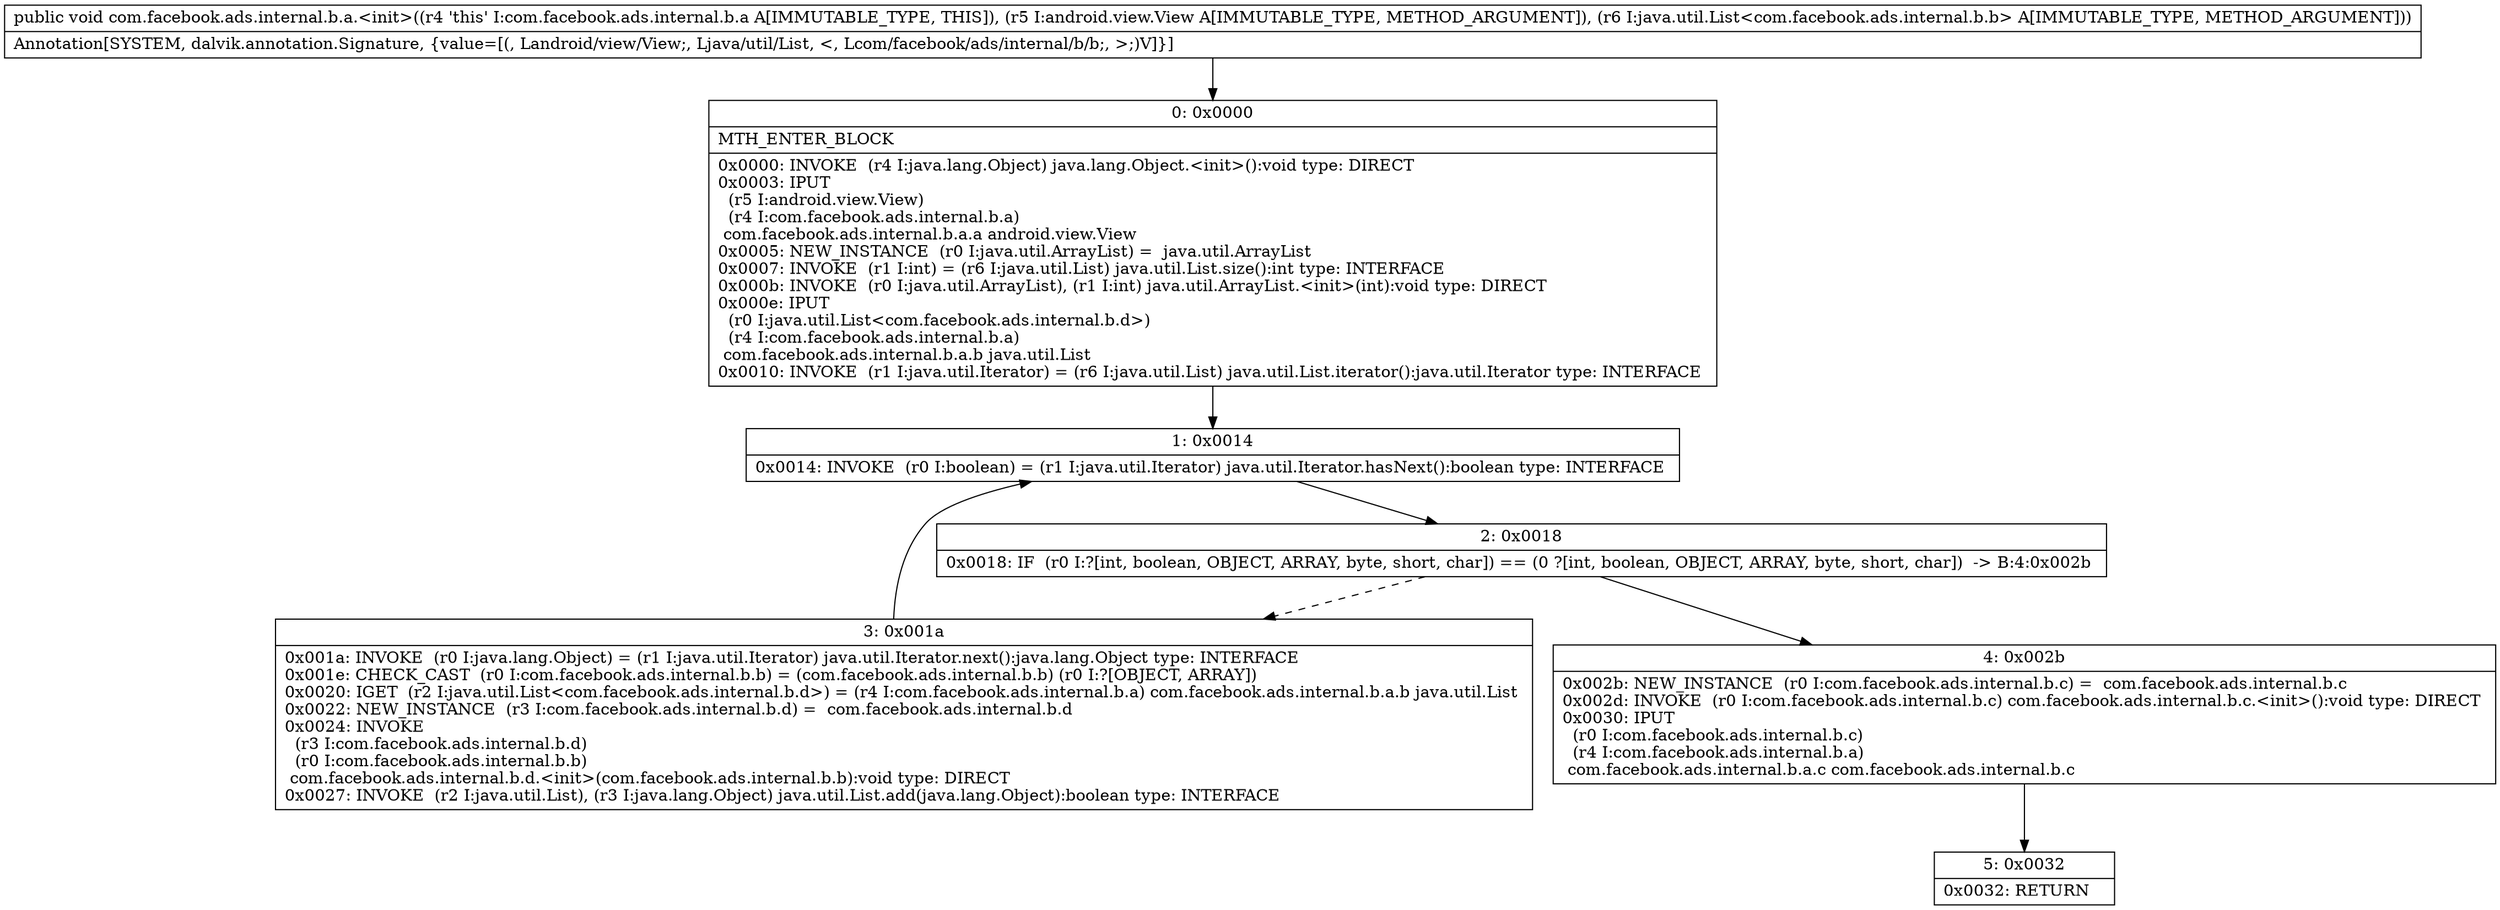 digraph "CFG forcom.facebook.ads.internal.b.a.\<init\>(Landroid\/view\/View;Ljava\/util\/List;)V" {
Node_0 [shape=record,label="{0\:\ 0x0000|MTH_ENTER_BLOCK\l|0x0000: INVOKE  (r4 I:java.lang.Object) java.lang.Object.\<init\>():void type: DIRECT \l0x0003: IPUT  \l  (r5 I:android.view.View)\l  (r4 I:com.facebook.ads.internal.b.a)\l com.facebook.ads.internal.b.a.a android.view.View \l0x0005: NEW_INSTANCE  (r0 I:java.util.ArrayList) =  java.util.ArrayList \l0x0007: INVOKE  (r1 I:int) = (r6 I:java.util.List) java.util.List.size():int type: INTERFACE \l0x000b: INVOKE  (r0 I:java.util.ArrayList), (r1 I:int) java.util.ArrayList.\<init\>(int):void type: DIRECT \l0x000e: IPUT  \l  (r0 I:java.util.List\<com.facebook.ads.internal.b.d\>)\l  (r4 I:com.facebook.ads.internal.b.a)\l com.facebook.ads.internal.b.a.b java.util.List \l0x0010: INVOKE  (r1 I:java.util.Iterator) = (r6 I:java.util.List) java.util.List.iterator():java.util.Iterator type: INTERFACE \l}"];
Node_1 [shape=record,label="{1\:\ 0x0014|0x0014: INVOKE  (r0 I:boolean) = (r1 I:java.util.Iterator) java.util.Iterator.hasNext():boolean type: INTERFACE \l}"];
Node_2 [shape=record,label="{2\:\ 0x0018|0x0018: IF  (r0 I:?[int, boolean, OBJECT, ARRAY, byte, short, char]) == (0 ?[int, boolean, OBJECT, ARRAY, byte, short, char])  \-\> B:4:0x002b \l}"];
Node_3 [shape=record,label="{3\:\ 0x001a|0x001a: INVOKE  (r0 I:java.lang.Object) = (r1 I:java.util.Iterator) java.util.Iterator.next():java.lang.Object type: INTERFACE \l0x001e: CHECK_CAST  (r0 I:com.facebook.ads.internal.b.b) = (com.facebook.ads.internal.b.b) (r0 I:?[OBJECT, ARRAY]) \l0x0020: IGET  (r2 I:java.util.List\<com.facebook.ads.internal.b.d\>) = (r4 I:com.facebook.ads.internal.b.a) com.facebook.ads.internal.b.a.b java.util.List \l0x0022: NEW_INSTANCE  (r3 I:com.facebook.ads.internal.b.d) =  com.facebook.ads.internal.b.d \l0x0024: INVOKE  \l  (r3 I:com.facebook.ads.internal.b.d)\l  (r0 I:com.facebook.ads.internal.b.b)\l com.facebook.ads.internal.b.d.\<init\>(com.facebook.ads.internal.b.b):void type: DIRECT \l0x0027: INVOKE  (r2 I:java.util.List), (r3 I:java.lang.Object) java.util.List.add(java.lang.Object):boolean type: INTERFACE \l}"];
Node_4 [shape=record,label="{4\:\ 0x002b|0x002b: NEW_INSTANCE  (r0 I:com.facebook.ads.internal.b.c) =  com.facebook.ads.internal.b.c \l0x002d: INVOKE  (r0 I:com.facebook.ads.internal.b.c) com.facebook.ads.internal.b.c.\<init\>():void type: DIRECT \l0x0030: IPUT  \l  (r0 I:com.facebook.ads.internal.b.c)\l  (r4 I:com.facebook.ads.internal.b.a)\l com.facebook.ads.internal.b.a.c com.facebook.ads.internal.b.c \l}"];
Node_5 [shape=record,label="{5\:\ 0x0032|0x0032: RETURN   \l}"];
MethodNode[shape=record,label="{public void com.facebook.ads.internal.b.a.\<init\>((r4 'this' I:com.facebook.ads.internal.b.a A[IMMUTABLE_TYPE, THIS]), (r5 I:android.view.View A[IMMUTABLE_TYPE, METHOD_ARGUMENT]), (r6 I:java.util.List\<com.facebook.ads.internal.b.b\> A[IMMUTABLE_TYPE, METHOD_ARGUMENT]))  | Annotation[SYSTEM, dalvik.annotation.Signature, \{value=[(, Landroid\/view\/View;, Ljava\/util\/List, \<, Lcom\/facebook\/ads\/internal\/b\/b;, \>;)V]\}]\l}"];
MethodNode -> Node_0;
Node_0 -> Node_1;
Node_1 -> Node_2;
Node_2 -> Node_3[style=dashed];
Node_2 -> Node_4;
Node_3 -> Node_1;
Node_4 -> Node_5;
}

